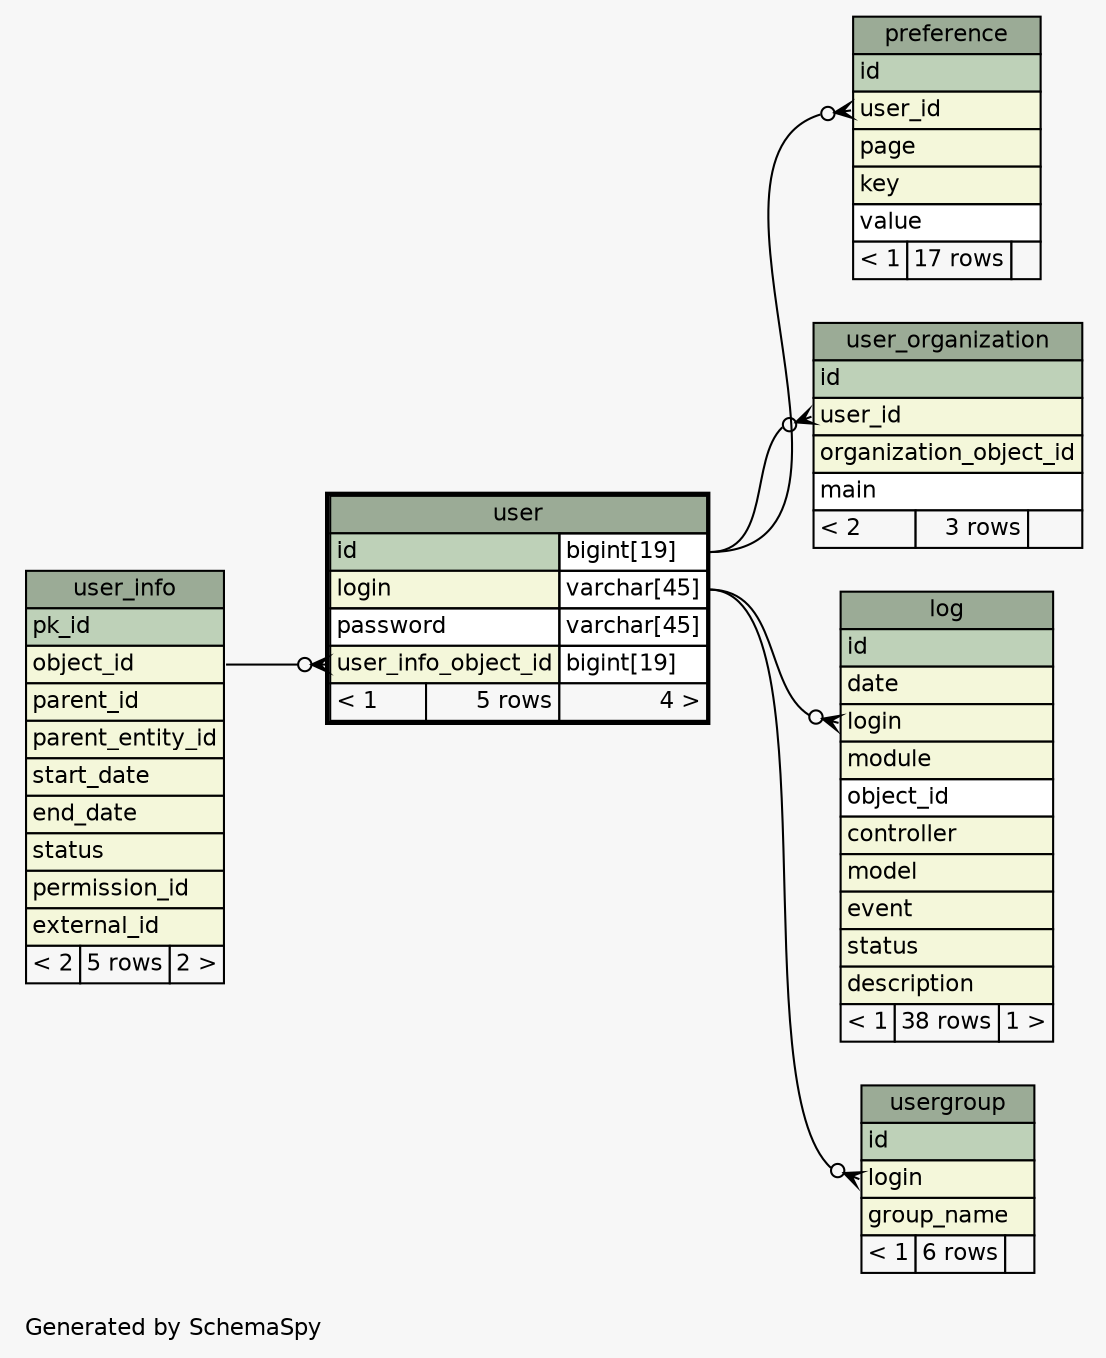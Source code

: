 // dot 2.28.0 on Windows 7 6.1
// SchemaSpy rev 590
digraph "oneDegreeRelationshipsDiagram" {
  graph [
    rankdir="RL"
    bgcolor="#f7f7f7"
    label="\nGenerated by SchemaSpy"
    labeljust="l"
    nodesep="0.18"
    ranksep="0.46"
    fontname="Helvetica"
    fontsize="11"
  ];
  node [
    fontname="Helvetica"
    fontsize="11"
    shape="plaintext"
  ];
  edge [
    arrowsize="0.8"
  ];
  "log":"login":w -> "user":"login.type":e [arrowhead=none dir=back arrowtail=crowodot];
  "preference":"user_id":w -> "user":"id.type":e [arrowhead=none dir=back arrowtail=crowodot];
  "user":"user_info_object_id":w -> "user_info":"object_id":e [arrowhead=none dir=back arrowtail=crowodot];
  "user_organization":"user_id":w -> "user":"id.type":e [arrowhead=none dir=back arrowtail=crowodot];
  "usergroup":"login":w -> "user":"login.type":e [arrowhead=none dir=back arrowtail=crowodot];
  "log" [
    label=<
    <TABLE BORDER="0" CELLBORDER="1" CELLSPACING="0" BGCOLOR="#ffffff">
      <TR><TD COLSPAN="3" BGCOLOR="#9bab96" ALIGN="CENTER">log</TD></TR>
      <TR><TD PORT="id" COLSPAN="3" BGCOLOR="#bed1b8" ALIGN="LEFT">id</TD></TR>
      <TR><TD PORT="date" COLSPAN="3" BGCOLOR="#f4f7da" ALIGN="LEFT">date</TD></TR>
      <TR><TD PORT="login" COLSPAN="3" BGCOLOR="#f4f7da" ALIGN="LEFT">login</TD></TR>
      <TR><TD PORT="module" COLSPAN="3" BGCOLOR="#f4f7da" ALIGN="LEFT">module</TD></TR>
      <TR><TD PORT="object_id" COLSPAN="3" ALIGN="LEFT">object_id</TD></TR>
      <TR><TD PORT="controller" COLSPAN="3" BGCOLOR="#f4f7da" ALIGN="LEFT">controller</TD></TR>
      <TR><TD PORT="model" COLSPAN="3" BGCOLOR="#f4f7da" ALIGN="LEFT">model</TD></TR>
      <TR><TD PORT="event" COLSPAN="3" BGCOLOR="#f4f7da" ALIGN="LEFT">event</TD></TR>
      <TR><TD PORT="status" COLSPAN="3" BGCOLOR="#f4f7da" ALIGN="LEFT">status</TD></TR>
      <TR><TD PORT="description" COLSPAN="3" BGCOLOR="#f4f7da" ALIGN="LEFT">description</TD></TR>
      <TR><TD ALIGN="LEFT" BGCOLOR="#f7f7f7">&lt; 1</TD><TD ALIGN="RIGHT" BGCOLOR="#f7f7f7">38 rows</TD><TD ALIGN="RIGHT" BGCOLOR="#f7f7f7">1 &gt;</TD></TR>
    </TABLE>>
    URL="log.html"
    tooltip="log"
  ];
  "preference" [
    label=<
    <TABLE BORDER="0" CELLBORDER="1" CELLSPACING="0" BGCOLOR="#ffffff">
      <TR><TD COLSPAN="3" BGCOLOR="#9bab96" ALIGN="CENTER">preference</TD></TR>
      <TR><TD PORT="id" COLSPAN="3" BGCOLOR="#bed1b8" ALIGN="LEFT">id</TD></TR>
      <TR><TD PORT="user_id" COLSPAN="3" BGCOLOR="#f4f7da" ALIGN="LEFT">user_id</TD></TR>
      <TR><TD PORT="page" COLSPAN="3" BGCOLOR="#f4f7da" ALIGN="LEFT">page</TD></TR>
      <TR><TD PORT="key" COLSPAN="3" BGCOLOR="#f4f7da" ALIGN="LEFT">key</TD></TR>
      <TR><TD PORT="value" COLSPAN="3" ALIGN="LEFT">value</TD></TR>
      <TR><TD ALIGN="LEFT" BGCOLOR="#f7f7f7">&lt; 1</TD><TD ALIGN="RIGHT" BGCOLOR="#f7f7f7">17 rows</TD><TD ALIGN="RIGHT" BGCOLOR="#f7f7f7">  </TD></TR>
    </TABLE>>
    URL="preference.html"
    tooltip="preference"
  ];
  "user" [
    label=<
    <TABLE BORDER="2" CELLBORDER="1" CELLSPACING="0" BGCOLOR="#ffffff">
      <TR><TD COLSPAN="3" BGCOLOR="#9bab96" ALIGN="CENTER">user</TD></TR>
      <TR><TD PORT="id" COLSPAN="2" BGCOLOR="#bed1b8" ALIGN="LEFT">id</TD><TD PORT="id.type" ALIGN="LEFT">bigint[19]</TD></TR>
      <TR><TD PORT="login" COLSPAN="2" BGCOLOR="#f4f7da" ALIGN="LEFT">login</TD><TD PORT="login.type" ALIGN="LEFT">varchar[45]</TD></TR>
      <TR><TD PORT="password" COLSPAN="2" ALIGN="LEFT">password</TD><TD PORT="password.type" ALIGN="LEFT">varchar[45]</TD></TR>
      <TR><TD PORT="user_info_object_id" COLSPAN="2" BGCOLOR="#f4f7da" ALIGN="LEFT">user_info_object_id</TD><TD PORT="user_info_object_id.type" ALIGN="LEFT">bigint[19]</TD></TR>
      <TR><TD ALIGN="LEFT" BGCOLOR="#f7f7f7">&lt; 1</TD><TD ALIGN="RIGHT" BGCOLOR="#f7f7f7">5 rows</TD><TD ALIGN="RIGHT" BGCOLOR="#f7f7f7">4 &gt;</TD></TR>
    </TABLE>>
    URL="user.html"
    tooltip="user"
  ];
  "user_info" [
    label=<
    <TABLE BORDER="0" CELLBORDER="1" CELLSPACING="0" BGCOLOR="#ffffff">
      <TR><TD COLSPAN="3" BGCOLOR="#9bab96" ALIGN="CENTER">user_info</TD></TR>
      <TR><TD PORT="pk_id" COLSPAN="3" BGCOLOR="#bed1b8" ALIGN="LEFT">pk_id</TD></TR>
      <TR><TD PORT="object_id" COLSPAN="3" BGCOLOR="#f4f7da" ALIGN="LEFT">object_id</TD></TR>
      <TR><TD PORT="parent_id" COLSPAN="3" BGCOLOR="#f4f7da" ALIGN="LEFT">parent_id</TD></TR>
      <TR><TD PORT="parent_entity_id" COLSPAN="3" BGCOLOR="#f4f7da" ALIGN="LEFT">parent_entity_id</TD></TR>
      <TR><TD PORT="start_date" COLSPAN="3" BGCOLOR="#f4f7da" ALIGN="LEFT">start_date</TD></TR>
      <TR><TD PORT="end_date" COLSPAN="3" BGCOLOR="#f4f7da" ALIGN="LEFT">end_date</TD></TR>
      <TR><TD PORT="status" COLSPAN="3" BGCOLOR="#f4f7da" ALIGN="LEFT">status</TD></TR>
      <TR><TD PORT="permission_id" COLSPAN="3" BGCOLOR="#f4f7da" ALIGN="LEFT">permission_id</TD></TR>
      <TR><TD PORT="external_id" COLSPAN="3" BGCOLOR="#f4f7da" ALIGN="LEFT">external_id</TD></TR>
      <TR><TD ALIGN="LEFT" BGCOLOR="#f7f7f7">&lt; 2</TD><TD ALIGN="RIGHT" BGCOLOR="#f7f7f7">5 rows</TD><TD ALIGN="RIGHT" BGCOLOR="#f7f7f7">2 &gt;</TD></TR>
    </TABLE>>
    URL="user_info.html"
    tooltip="user_info"
  ];
  "user_organization" [
    label=<
    <TABLE BORDER="0" CELLBORDER="1" CELLSPACING="0" BGCOLOR="#ffffff">
      <TR><TD COLSPAN="3" BGCOLOR="#9bab96" ALIGN="CENTER">user_organization</TD></TR>
      <TR><TD PORT="id" COLSPAN="3" BGCOLOR="#bed1b8" ALIGN="LEFT">id</TD></TR>
      <TR><TD PORT="user_id" COLSPAN="3" BGCOLOR="#f4f7da" ALIGN="LEFT">user_id</TD></TR>
      <TR><TD PORT="organization_object_id" COLSPAN="3" BGCOLOR="#f4f7da" ALIGN="LEFT">organization_object_id</TD></TR>
      <TR><TD PORT="main" COLSPAN="3" ALIGN="LEFT">main</TD></TR>
      <TR><TD ALIGN="LEFT" BGCOLOR="#f7f7f7">&lt; 2</TD><TD ALIGN="RIGHT" BGCOLOR="#f7f7f7">3 rows</TD><TD ALIGN="RIGHT" BGCOLOR="#f7f7f7">  </TD></TR>
    </TABLE>>
    URL="user_organization.html"
    tooltip="user_organization"
  ];
  "usergroup" [
    label=<
    <TABLE BORDER="0" CELLBORDER="1" CELLSPACING="0" BGCOLOR="#ffffff">
      <TR><TD COLSPAN="3" BGCOLOR="#9bab96" ALIGN="CENTER">usergroup</TD></TR>
      <TR><TD PORT="id" COLSPAN="3" BGCOLOR="#bed1b8" ALIGN="LEFT">id</TD></TR>
      <TR><TD PORT="login" COLSPAN="3" BGCOLOR="#f4f7da" ALIGN="LEFT">login</TD></TR>
      <TR><TD PORT="group_name" COLSPAN="3" BGCOLOR="#f4f7da" ALIGN="LEFT">group_name</TD></TR>
      <TR><TD ALIGN="LEFT" BGCOLOR="#f7f7f7">&lt; 1</TD><TD ALIGN="RIGHT" BGCOLOR="#f7f7f7">6 rows</TD><TD ALIGN="RIGHT" BGCOLOR="#f7f7f7">  </TD></TR>
    </TABLE>>
    URL="usergroup.html"
    tooltip="usergroup"
  ];
}
